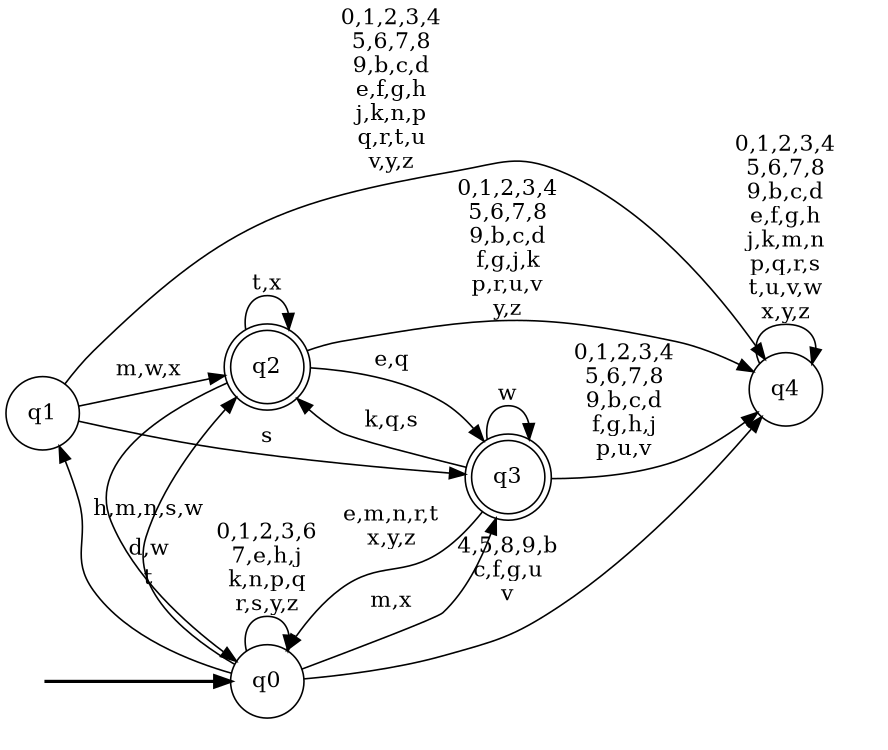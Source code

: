 digraph BlueStar {
__start0 [style = invis, shape = none, label = "", width = 0, height = 0];

rankdir=LR;
size="8,5";

s0 [style="filled", color="black", fillcolor="white" shape="circle", label="q0"];
s1 [style="filled", color="black", fillcolor="white" shape="circle", label="q1"];
s2 [style="rounded,filled", color="black", fillcolor="white" shape="doublecircle", label="q2"];
s3 [style="rounded,filled", color="black", fillcolor="white" shape="doublecircle", label="q3"];
s4 [style="filled", color="black", fillcolor="white" shape="circle", label="q4"];
subgraph cluster_main { 
	graph [pad=".75", ranksep="0.15", nodesep="0.15"];
	 style=invis; 
	__start0 -> s0 [penwidth=2];
}
s0 -> s0 [label="0,1,2,3,6\n7,e,h,j\nk,n,p,q\nr,s,y,z"];
s0 -> s1 [label="t"];
s0 -> s2 [label="d,w"];
s0 -> s3 [label="m,x"];
s0 -> s4 [label="4,5,8,9,b\nc,f,g,u\nv"];
s1 -> s2 [label="m,w,x"];
s1 -> s3 [label="s"];
s1 -> s4 [label="0,1,2,3,4\n5,6,7,8\n9,b,c,d\ne,f,g,h\nj,k,n,p\nq,r,t,u\nv,y,z"];
s2 -> s0 [label="h,m,n,s,w"];
s2 -> s2 [label="t,x"];
s2 -> s3 [label="e,q"];
s2 -> s4 [label="0,1,2,3,4\n5,6,7,8\n9,b,c,d\nf,g,j,k\np,r,u,v\ny,z"];
s3 -> s0 [label="e,m,n,r,t\nx,y,z"];
s3 -> s2 [label="k,q,s"];
s3 -> s3 [label="w"];
s3 -> s4 [label="0,1,2,3,4\n5,6,7,8\n9,b,c,d\nf,g,h,j\np,u,v"];
s4 -> s4 [label="0,1,2,3,4\n5,6,7,8\n9,b,c,d\ne,f,g,h\nj,k,m,n\np,q,r,s\nt,u,v,w\nx,y,z"];

}